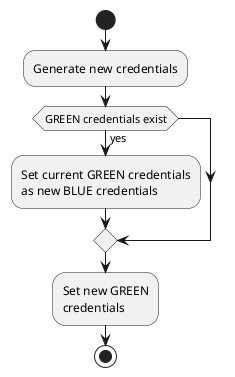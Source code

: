 @startuml
start
:Generate new credentials;
if (GREEN credentials exist) is (yes) then
    :Set current GREEN credentials\nas new BLUE credentials;
endif
:Set new GREEN\ncredentials;
stop
@enduml